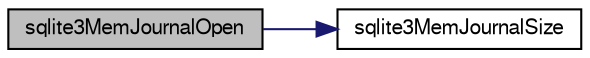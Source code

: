 digraph "sqlite3MemJournalOpen"
{
  edge [fontname="FreeSans",fontsize="10",labelfontname="FreeSans",labelfontsize="10"];
  node [fontname="FreeSans",fontsize="10",shape=record];
  rankdir="LR";
  Node591273 [label="sqlite3MemJournalOpen",height=0.2,width=0.4,color="black", fillcolor="grey75", style="filled", fontcolor="black"];
  Node591273 -> Node591274 [color="midnightblue",fontsize="10",style="solid",fontname="FreeSans"];
  Node591274 [label="sqlite3MemJournalSize",height=0.2,width=0.4,color="black", fillcolor="white", style="filled",URL="$sqlite3_8c.html#a467faa8c56423e1d71f1edcdf788ea01"];
}
